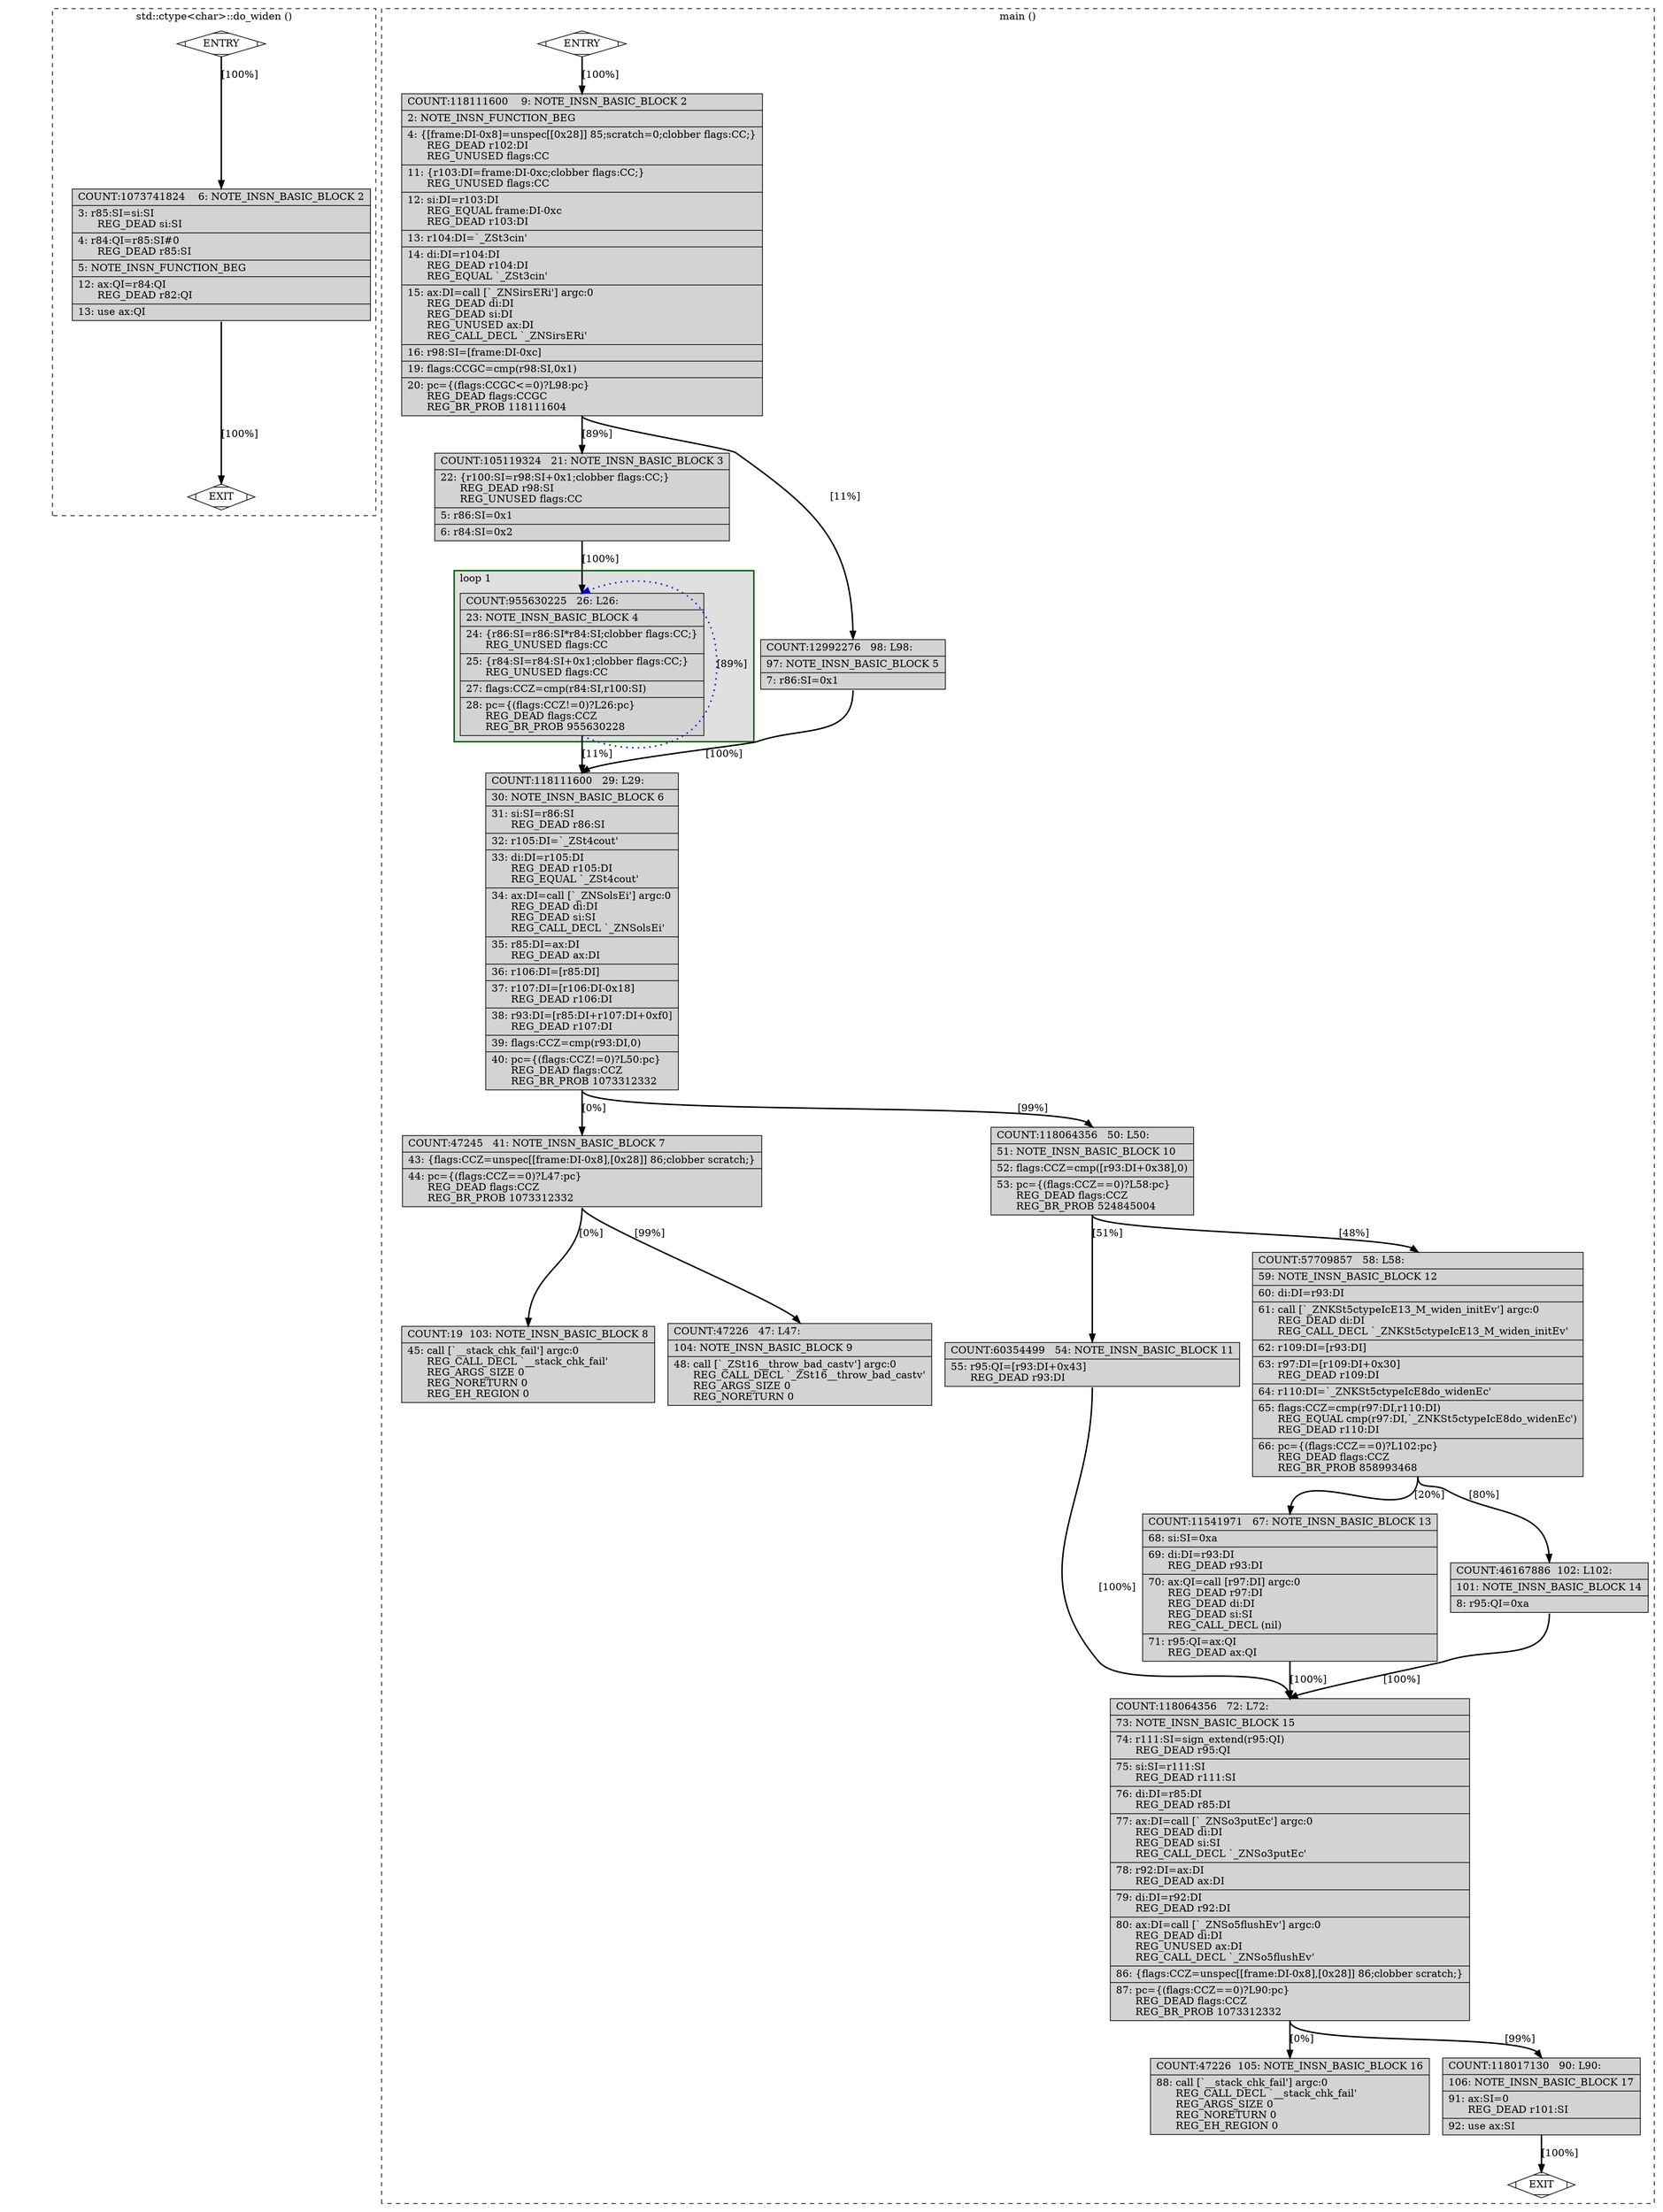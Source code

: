 digraph "lab1.cpp.263r.cprop1" {
overlap=false;
subgraph "cluster_std::ctype<char>::do_widen" {
	style="dashed";
	color="black";
	label="std::ctype<char>::do_widen ()";
	fn_1810_basic_block_0 [shape=Mdiamond,style=filled,fillcolor=white,label="ENTRY"];

	fn_1810_basic_block_1 [shape=Mdiamond,style=filled,fillcolor=white,label="EXIT"];

	fn_1810_basic_block_2 [shape=record,style=filled,fillcolor=lightgrey,label="{COUNT:1073741824\ \ \ \ 6:\ NOTE_INSN_BASIC_BLOCK\ 2\l\
|\ \ \ \ 3:\ r85:SI=si:SI\l\
\ \ \ \ \ \ REG_DEAD\ si:SI\l\
|\ \ \ \ 4:\ r84:QI=r85:SI#0\l\
\ \ \ \ \ \ REG_DEAD\ r85:SI\l\
|\ \ \ \ 5:\ NOTE_INSN_FUNCTION_BEG\l\
|\ \ \ 12:\ ax:QI=r84:QI\l\
\ \ \ \ \ \ REG_DEAD\ r82:QI\l\
|\ \ \ 13:\ use\ ax:QI\l\
}"];

	fn_1810_basic_block_0:s -> fn_1810_basic_block_2:n [style="solid,bold",color=black,weight=100,constraint=true,label="[100%]"];
	fn_1810_basic_block_2:s -> fn_1810_basic_block_1:n [style="solid,bold",color=black,weight=100,constraint=true,label="[100%]"];
	fn_1810_basic_block_0:s -> fn_1810_basic_block_1:n [style="invis",constraint=true];
}
subgraph "cluster_main" {
	style="dashed";
	color="black";
	label="main ()";
	subgraph cluster_2057_1 {
	style="filled";
	color="darkgreen";
	fillcolor="grey88";
	label="loop 1";
	labeljust=l;
	penwidth=2;
	fn_2057_basic_block_4 [shape=record,style=filled,fillcolor=lightgrey,label="{COUNT:955630225\ \ \ 26:\ L26:\l\
|\ \ \ 23:\ NOTE_INSN_BASIC_BLOCK\ 4\l\
|\ \ \ 24:\ \{r86:SI=r86:SI*r84:SI;clobber\ flags:CC;\}\l\
\ \ \ \ \ \ REG_UNUSED\ flags:CC\l\
|\ \ \ 25:\ \{r84:SI=r84:SI+0x1;clobber\ flags:CC;\}\l\
\ \ \ \ \ \ REG_UNUSED\ flags:CC\l\
|\ \ \ 27:\ flags:CCZ=cmp(r84:SI,r100:SI)\l\
|\ \ \ 28:\ pc=\{(flags:CCZ!=0)?L26:pc\}\l\
\ \ \ \ \ \ REG_DEAD\ flags:CCZ\l\
\ \ \ \ \ \ REG_BR_PROB\ 955630228\l\
}"];

	}
	fn_2057_basic_block_0 [shape=Mdiamond,style=filled,fillcolor=white,label="ENTRY"];

	fn_2057_basic_block_1 [shape=Mdiamond,style=filled,fillcolor=white,label="EXIT"];

	fn_2057_basic_block_2 [shape=record,style=filled,fillcolor=lightgrey,label="{COUNT:118111600\ \ \ \ 9:\ NOTE_INSN_BASIC_BLOCK\ 2\l\
|\ \ \ \ 2:\ NOTE_INSN_FUNCTION_BEG\l\
|\ \ \ \ 4:\ \{[frame:DI-0x8]=unspec[[0x28]]\ 85;scratch=0;clobber\ flags:CC;\}\l\
\ \ \ \ \ \ REG_DEAD\ r102:DI\l\
\ \ \ \ \ \ REG_UNUSED\ flags:CC\l\
|\ \ \ 11:\ \{r103:DI=frame:DI-0xc;clobber\ flags:CC;\}\l\
\ \ \ \ \ \ REG_UNUSED\ flags:CC\l\
|\ \ \ 12:\ si:DI=r103:DI\l\
\ \ \ \ \ \ REG_EQUAL\ frame:DI-0xc\l\
\ \ \ \ \ \ REG_DEAD\ r103:DI\l\
|\ \ \ 13:\ r104:DI=`_ZSt3cin'\l\
|\ \ \ 14:\ di:DI=r104:DI\l\
\ \ \ \ \ \ REG_DEAD\ r104:DI\l\
\ \ \ \ \ \ REG_EQUAL\ `_ZSt3cin'\l\
|\ \ \ 15:\ ax:DI=call\ [`_ZNSirsERi']\ argc:0\l\
\ \ \ \ \ \ REG_DEAD\ di:DI\l\
\ \ \ \ \ \ REG_DEAD\ si:DI\l\
\ \ \ \ \ \ REG_UNUSED\ ax:DI\l\
\ \ \ \ \ \ REG_CALL_DECL\ `_ZNSirsERi'\l\
|\ \ \ 16:\ r98:SI=[frame:DI-0xc]\l\
|\ \ \ 19:\ flags:CCGC=cmp(r98:SI,0x1)\l\
|\ \ \ 20:\ pc=\{(flags:CCGC\<=0)?L98:pc\}\l\
\ \ \ \ \ \ REG_DEAD\ flags:CCGC\l\
\ \ \ \ \ \ REG_BR_PROB\ 118111604\l\
}"];

	fn_2057_basic_block_3 [shape=record,style=filled,fillcolor=lightgrey,label="{COUNT:105119324\ \ \ 21:\ NOTE_INSN_BASIC_BLOCK\ 3\l\
|\ \ \ 22:\ \{r100:SI=r98:SI+0x1;clobber\ flags:CC;\}\l\
\ \ \ \ \ \ REG_DEAD\ r98:SI\l\
\ \ \ \ \ \ REG_UNUSED\ flags:CC\l\
|\ \ \ \ 5:\ r86:SI=0x1\l\
|\ \ \ \ 6:\ r84:SI=0x2\l\
}"];

	fn_2057_basic_block_5 [shape=record,style=filled,fillcolor=lightgrey,label="{COUNT:12992276\ \ \ 98:\ L98:\l\
|\ \ \ 97:\ NOTE_INSN_BASIC_BLOCK\ 5\l\
|\ \ \ \ 7:\ r86:SI=0x1\l\
}"];

	fn_2057_basic_block_6 [shape=record,style=filled,fillcolor=lightgrey,label="{COUNT:118111600\ \ \ 29:\ L29:\l\
|\ \ \ 30:\ NOTE_INSN_BASIC_BLOCK\ 6\l\
|\ \ \ 31:\ si:SI=r86:SI\l\
\ \ \ \ \ \ REG_DEAD\ r86:SI\l\
|\ \ \ 32:\ r105:DI=`_ZSt4cout'\l\
|\ \ \ 33:\ di:DI=r105:DI\l\
\ \ \ \ \ \ REG_DEAD\ r105:DI\l\
\ \ \ \ \ \ REG_EQUAL\ `_ZSt4cout'\l\
|\ \ \ 34:\ ax:DI=call\ [`_ZNSolsEi']\ argc:0\l\
\ \ \ \ \ \ REG_DEAD\ di:DI\l\
\ \ \ \ \ \ REG_DEAD\ si:SI\l\
\ \ \ \ \ \ REG_CALL_DECL\ `_ZNSolsEi'\l\
|\ \ \ 35:\ r85:DI=ax:DI\l\
\ \ \ \ \ \ REG_DEAD\ ax:DI\l\
|\ \ \ 36:\ r106:DI=[r85:DI]\l\
|\ \ \ 37:\ r107:DI=[r106:DI-0x18]\l\
\ \ \ \ \ \ REG_DEAD\ r106:DI\l\
|\ \ \ 38:\ r93:DI=[r85:DI+r107:DI+0xf0]\l\
\ \ \ \ \ \ REG_DEAD\ r107:DI\l\
|\ \ \ 39:\ flags:CCZ=cmp(r93:DI,0)\l\
|\ \ \ 40:\ pc=\{(flags:CCZ!=0)?L50:pc\}\l\
\ \ \ \ \ \ REG_DEAD\ flags:CCZ\l\
\ \ \ \ \ \ REG_BR_PROB\ 1073312332\l\
}"];

	fn_2057_basic_block_7 [shape=record,style=filled,fillcolor=lightgrey,label="{COUNT:47245\ \ \ 41:\ NOTE_INSN_BASIC_BLOCK\ 7\l\
|\ \ \ 43:\ \{flags:CCZ=unspec[[frame:DI-0x8],[0x28]]\ 86;clobber\ scratch;\}\l\
|\ \ \ 44:\ pc=\{(flags:CCZ==0)?L47:pc\}\l\
\ \ \ \ \ \ REG_DEAD\ flags:CCZ\l\
\ \ \ \ \ \ REG_BR_PROB\ 1073312332\l\
}"];

	fn_2057_basic_block_8 [shape=record,style=filled,fillcolor=lightgrey,label="{COUNT:19\ \ 103:\ NOTE_INSN_BASIC_BLOCK\ 8\l\
|\ \ \ 45:\ call\ [`__stack_chk_fail']\ argc:0\l\
\ \ \ \ \ \ REG_CALL_DECL\ `__stack_chk_fail'\l\
\ \ \ \ \ \ REG_ARGS_SIZE\ 0\l\
\ \ \ \ \ \ REG_NORETURN\ 0\l\
\ \ \ \ \ \ REG_EH_REGION\ 0\l\
}"];

	fn_2057_basic_block_9 [shape=record,style=filled,fillcolor=lightgrey,label="{COUNT:47226\ \ \ 47:\ L47:\l\
|\ \ 104:\ NOTE_INSN_BASIC_BLOCK\ 9\l\
|\ \ \ 48:\ call\ [`_ZSt16__throw_bad_castv']\ argc:0\l\
\ \ \ \ \ \ REG_CALL_DECL\ `_ZSt16__throw_bad_castv'\l\
\ \ \ \ \ \ REG_ARGS_SIZE\ 0\l\
\ \ \ \ \ \ REG_NORETURN\ 0\l\
}"];

	fn_2057_basic_block_10 [shape=record,style=filled,fillcolor=lightgrey,label="{COUNT:118064356\ \ \ 50:\ L50:\l\
|\ \ \ 51:\ NOTE_INSN_BASIC_BLOCK\ 10\l\
|\ \ \ 52:\ flags:CCZ=cmp([r93:DI+0x38],0)\l\
|\ \ \ 53:\ pc=\{(flags:CCZ==0)?L58:pc\}\l\
\ \ \ \ \ \ REG_DEAD\ flags:CCZ\l\
\ \ \ \ \ \ REG_BR_PROB\ 524845004\l\
}"];

	fn_2057_basic_block_11 [shape=record,style=filled,fillcolor=lightgrey,label="{COUNT:60354499\ \ \ 54:\ NOTE_INSN_BASIC_BLOCK\ 11\l\
|\ \ \ 55:\ r95:QI=[r93:DI+0x43]\l\
\ \ \ \ \ \ REG_DEAD\ r93:DI\l\
}"];

	fn_2057_basic_block_12 [shape=record,style=filled,fillcolor=lightgrey,label="{COUNT:57709857\ \ \ 58:\ L58:\l\
|\ \ \ 59:\ NOTE_INSN_BASIC_BLOCK\ 12\l\
|\ \ \ 60:\ di:DI=r93:DI\l\
|\ \ \ 61:\ call\ [`_ZNKSt5ctypeIcE13_M_widen_initEv']\ argc:0\l\
\ \ \ \ \ \ REG_DEAD\ di:DI\l\
\ \ \ \ \ \ REG_CALL_DECL\ `_ZNKSt5ctypeIcE13_M_widen_initEv'\l\
|\ \ \ 62:\ r109:DI=[r93:DI]\l\
|\ \ \ 63:\ r97:DI=[r109:DI+0x30]\l\
\ \ \ \ \ \ REG_DEAD\ r109:DI\l\
|\ \ \ 64:\ r110:DI=`_ZNKSt5ctypeIcE8do_widenEc'\l\
|\ \ \ 65:\ flags:CCZ=cmp(r97:DI,r110:DI)\l\
\ \ \ \ \ \ REG_EQUAL\ cmp(r97:DI,`_ZNKSt5ctypeIcE8do_widenEc')\l\
\ \ \ \ \ \ REG_DEAD\ r110:DI\l\
|\ \ \ 66:\ pc=\{(flags:CCZ==0)?L102:pc\}\l\
\ \ \ \ \ \ REG_DEAD\ flags:CCZ\l\
\ \ \ \ \ \ REG_BR_PROB\ 858993468\l\
}"];

	fn_2057_basic_block_13 [shape=record,style=filled,fillcolor=lightgrey,label="{COUNT:11541971\ \ \ 67:\ NOTE_INSN_BASIC_BLOCK\ 13\l\
|\ \ \ 68:\ si:SI=0xa\l\
|\ \ \ 69:\ di:DI=r93:DI\l\
\ \ \ \ \ \ REG_DEAD\ r93:DI\l\
|\ \ \ 70:\ ax:QI=call\ [r97:DI]\ argc:0\l\
\ \ \ \ \ \ REG_DEAD\ r97:DI\l\
\ \ \ \ \ \ REG_DEAD\ di:DI\l\
\ \ \ \ \ \ REG_DEAD\ si:SI\l\
\ \ \ \ \ \ REG_CALL_DECL\ (nil)\l\
|\ \ \ 71:\ r95:QI=ax:QI\l\
\ \ \ \ \ \ REG_DEAD\ ax:QI\l\
}"];

	fn_2057_basic_block_14 [shape=record,style=filled,fillcolor=lightgrey,label="{COUNT:46167886\ \ 102:\ L102:\l\
|\ \ 101:\ NOTE_INSN_BASIC_BLOCK\ 14\l\
|\ \ \ \ 8:\ r95:QI=0xa\l\
}"];

	fn_2057_basic_block_15 [shape=record,style=filled,fillcolor=lightgrey,label="{COUNT:118064356\ \ \ 72:\ L72:\l\
|\ \ \ 73:\ NOTE_INSN_BASIC_BLOCK\ 15\l\
|\ \ \ 74:\ r111:SI=sign_extend(r95:QI)\l\
\ \ \ \ \ \ REG_DEAD\ r95:QI\l\
|\ \ \ 75:\ si:SI=r111:SI\l\
\ \ \ \ \ \ REG_DEAD\ r111:SI\l\
|\ \ \ 76:\ di:DI=r85:DI\l\
\ \ \ \ \ \ REG_DEAD\ r85:DI\l\
|\ \ \ 77:\ ax:DI=call\ [`_ZNSo3putEc']\ argc:0\l\
\ \ \ \ \ \ REG_DEAD\ di:DI\l\
\ \ \ \ \ \ REG_DEAD\ si:SI\l\
\ \ \ \ \ \ REG_CALL_DECL\ `_ZNSo3putEc'\l\
|\ \ \ 78:\ r92:DI=ax:DI\l\
\ \ \ \ \ \ REG_DEAD\ ax:DI\l\
|\ \ \ 79:\ di:DI=r92:DI\l\
\ \ \ \ \ \ REG_DEAD\ r92:DI\l\
|\ \ \ 80:\ ax:DI=call\ [`_ZNSo5flushEv']\ argc:0\l\
\ \ \ \ \ \ REG_DEAD\ di:DI\l\
\ \ \ \ \ \ REG_UNUSED\ ax:DI\l\
\ \ \ \ \ \ REG_CALL_DECL\ `_ZNSo5flushEv'\l\
|\ \ \ 86:\ \{flags:CCZ=unspec[[frame:DI-0x8],[0x28]]\ 86;clobber\ scratch;\}\l\
|\ \ \ 87:\ pc=\{(flags:CCZ==0)?L90:pc\}\l\
\ \ \ \ \ \ REG_DEAD\ flags:CCZ\l\
\ \ \ \ \ \ REG_BR_PROB\ 1073312332\l\
}"];

	fn_2057_basic_block_16 [shape=record,style=filled,fillcolor=lightgrey,label="{COUNT:47226\ \ 105:\ NOTE_INSN_BASIC_BLOCK\ 16\l\
|\ \ \ 88:\ call\ [`__stack_chk_fail']\ argc:0\l\
\ \ \ \ \ \ REG_CALL_DECL\ `__stack_chk_fail'\l\
\ \ \ \ \ \ REG_ARGS_SIZE\ 0\l\
\ \ \ \ \ \ REG_NORETURN\ 0\l\
\ \ \ \ \ \ REG_EH_REGION\ 0\l\
}"];

	fn_2057_basic_block_17 [shape=record,style=filled,fillcolor=lightgrey,label="{COUNT:118017130\ \ \ 90:\ L90:\l\
|\ \ 106:\ NOTE_INSN_BASIC_BLOCK\ 17\l\
|\ \ \ 91:\ ax:SI=0\l\
\ \ \ \ \ \ REG_DEAD\ r101:SI\l\
|\ \ \ 92:\ use\ ax:SI\l\
}"];

	fn_2057_basic_block_0:s -> fn_2057_basic_block_2:n [style="solid,bold",color=black,weight=100,constraint=true,label="[100%]"];
	fn_2057_basic_block_2:s -> fn_2057_basic_block_3:n [style="solid,bold",color=black,weight=100,constraint=true,label="[89%]"];
	fn_2057_basic_block_2:s -> fn_2057_basic_block_5:n [style="solid,bold",color=black,weight=10,constraint=true,label="[11%]"];
	fn_2057_basic_block_3:s -> fn_2057_basic_block_4:n [style="solid,bold",color=black,weight=100,constraint=true,label="[100%]"];
	fn_2057_basic_block_4:s -> fn_2057_basic_block_4:n [style="dotted,bold",color=blue,weight=10,constraint=false,label="[89%]"];
	fn_2057_basic_block_4:s -> fn_2057_basic_block_6:n [style="solid,bold",color=black,weight=100,constraint=true,label="[11%]"];
	fn_2057_basic_block_5:s -> fn_2057_basic_block_6:n [style="solid,bold",color=black,weight=100,constraint=true,label="[100%]"];
	fn_2057_basic_block_6:s -> fn_2057_basic_block_7:n [style="solid,bold",color=black,weight=100,constraint=true,label="[0%]"];
	fn_2057_basic_block_6:s -> fn_2057_basic_block_10:n [style="solid,bold",color=black,weight=10,constraint=true,label="[99%]"];
	fn_2057_basic_block_7:s -> fn_2057_basic_block_9:n [style="solid,bold",color=black,weight=10,constraint=true,label="[99%]"];
	fn_2057_basic_block_7:s -> fn_2057_basic_block_8:n [style="solid,bold",color=black,weight=100,constraint=true,label="[0%]"];
	fn_2057_basic_block_10:s -> fn_2057_basic_block_11:n [style="solid,bold",color=black,weight=100,constraint=true,label="[51%]"];
	fn_2057_basic_block_10:s -> fn_2057_basic_block_12:n [style="solid,bold",color=black,weight=10,constraint=true,label="[48%]"];
	fn_2057_basic_block_11:s -> fn_2057_basic_block_15:n [style="solid,bold",color=black,weight=100,constraint=true,label="[100%]"];
	fn_2057_basic_block_12:s -> fn_2057_basic_block_14:n [style="solid,bold",color=black,weight=10,constraint=true,label="[80%]"];
	fn_2057_basic_block_12:s -> fn_2057_basic_block_13:n [style="solid,bold",color=black,weight=100,constraint=true,label="[20%]"];
	fn_2057_basic_block_13:s -> fn_2057_basic_block_15:n [style="solid,bold",color=black,weight=100,constraint=true,label="[100%]"];
	fn_2057_basic_block_14:s -> fn_2057_basic_block_15:n [style="solid,bold",color=black,weight=100,constraint=true,label="[100%]"];
	fn_2057_basic_block_15:s -> fn_2057_basic_block_17:n [style="solid,bold",color=black,weight=10,constraint=true,label="[99%]"];
	fn_2057_basic_block_15:s -> fn_2057_basic_block_16:n [style="solid,bold",color=black,weight=100,constraint=true,label="[0%]"];
	fn_2057_basic_block_17:s -> fn_2057_basic_block_1:n [style="solid,bold",color=black,weight=100,constraint=true,label="[100%]"];
	fn_2057_basic_block_0:s -> fn_2057_basic_block_1:n [style="invis",constraint=true];
}
}
